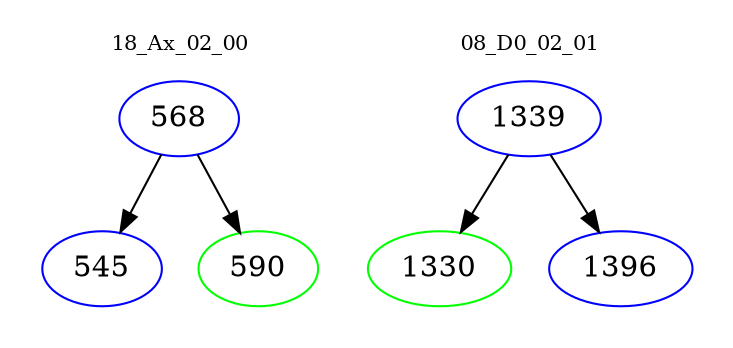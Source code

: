 digraph{
subgraph cluster_0 {
color = white
label = "18_Ax_02_00";
fontsize=10;
T0_568 [label="568", color="blue"]
T0_568 -> T0_545 [color="black"]
T0_545 [label="545", color="blue"]
T0_568 -> T0_590 [color="black"]
T0_590 [label="590", color="green"]
}
subgraph cluster_1 {
color = white
label = "08_D0_02_01";
fontsize=10;
T1_1339 [label="1339", color="blue"]
T1_1339 -> T1_1330 [color="black"]
T1_1330 [label="1330", color="green"]
T1_1339 -> T1_1396 [color="black"]
T1_1396 [label="1396", color="blue"]
}
}

